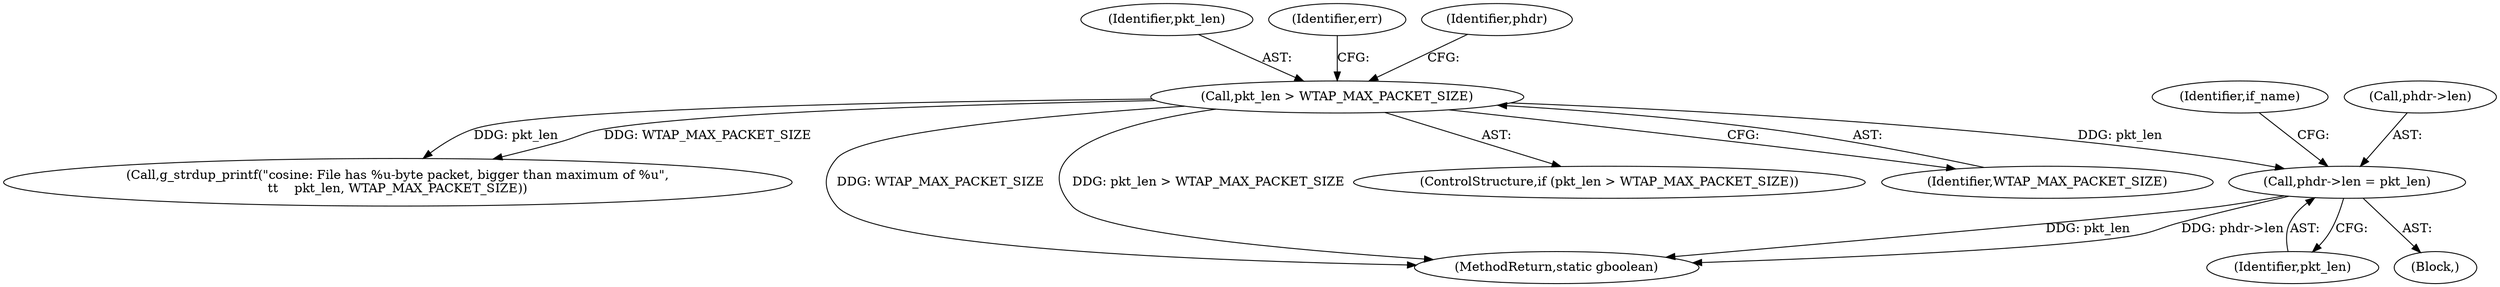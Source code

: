 digraph "0_wireshark_f5ec0afb766f19519ea9623152cca3bbe2229500_2@pointer" {
"1000370" [label="(Call,phdr->len = pkt_len)"];
"1000283" [label="(Call,pkt_len > WTAP_MAX_PACKET_SIZE)"];
"1000285" [label="(Identifier,WTAP_MAX_PACKET_SIZE)"];
"1000378" [label="(Identifier,if_name)"];
"1000284" [label="(Identifier,pkt_len)"];
"1000111" [label="(Block,)"];
"1000370" [label="(Call,phdr->len = pkt_len)"];
"1000294" [label="(Call,g_strdup_printf(\"cosine: File has %u-byte packet, bigger than maximum of %u\",\n\t\t    pkt_len, WTAP_MAX_PACKET_SIZE))"];
"1000374" [label="(Identifier,pkt_len)"];
"1000578" [label="(MethodReturn,static gboolean)"];
"1000289" [label="(Identifier,err)"];
"1000282" [label="(ControlStructure,if (pkt_len > WTAP_MAX_PACKET_SIZE))"];
"1000283" [label="(Call,pkt_len > WTAP_MAX_PACKET_SIZE)"];
"1000371" [label="(Call,phdr->len)"];
"1000302" [label="(Identifier,phdr)"];
"1000370" -> "1000111"  [label="AST: "];
"1000370" -> "1000374"  [label="CFG: "];
"1000371" -> "1000370"  [label="AST: "];
"1000374" -> "1000370"  [label="AST: "];
"1000378" -> "1000370"  [label="CFG: "];
"1000370" -> "1000578"  [label="DDG: pkt_len"];
"1000370" -> "1000578"  [label="DDG: phdr->len"];
"1000283" -> "1000370"  [label="DDG: pkt_len"];
"1000283" -> "1000282"  [label="AST: "];
"1000283" -> "1000285"  [label="CFG: "];
"1000284" -> "1000283"  [label="AST: "];
"1000285" -> "1000283"  [label="AST: "];
"1000289" -> "1000283"  [label="CFG: "];
"1000302" -> "1000283"  [label="CFG: "];
"1000283" -> "1000578"  [label="DDG: WTAP_MAX_PACKET_SIZE"];
"1000283" -> "1000578"  [label="DDG: pkt_len > WTAP_MAX_PACKET_SIZE"];
"1000283" -> "1000294"  [label="DDG: pkt_len"];
"1000283" -> "1000294"  [label="DDG: WTAP_MAX_PACKET_SIZE"];
}
